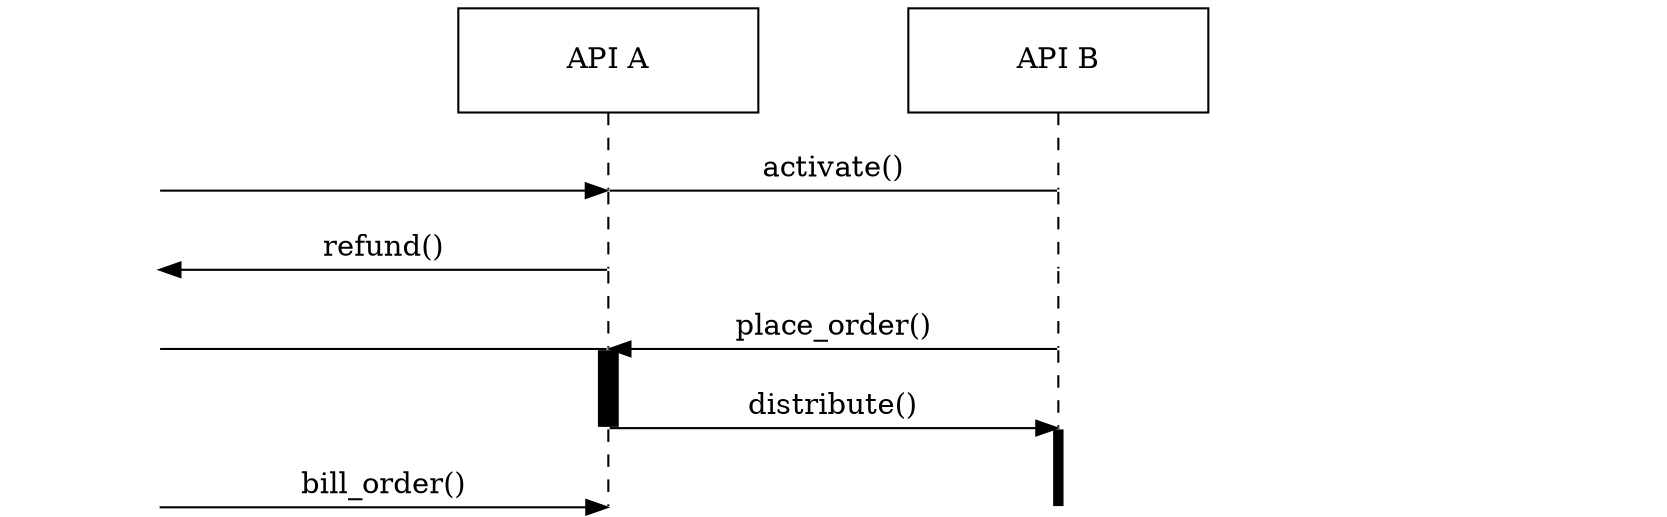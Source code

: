 digraph SEQ_DIAGRAM {
    graph [overlap=true, splines=line, nodesep=1.0, ordering=out];
    edge [arrowhead=none];
    node [shape=none, width=0, height=0, label=""];

    {
        rank=same;
        node[shape=rectangle, height=0.7, width=2];
        ext_a[style=invis];
        api_a[label="API A"];
        api_b[label="API B"];
        ext_b[style=invis];
    }
    // Draw vertical lines
    {
        edge [style=dashed, weight=6];
        api_a -> a1 ;
        a2 -> a3;
        a3 -> a4 [penwidth=10, style=solid];
        a4 -> a5;
    }
    {
        edge [style=dashed, weight=6];
        api_b -> b1;
        b2 -> b3 -> b4;
        b4 -> b5 [penwidth=5; style=solid];
    }
    {
        edge [style=invis, weight=6];
        ext_a -> c1 -> c2 -> c3 -> c4 -> c5;
    }
    {
        edge [style=invis, weight=6];
        ext_b -> d1 -> d2 -> d3 -> d4 -> d5;
    }
    // Draws activations
    { rank=same; a1 -> b1 [label="activate()"]; c1 -> a1 [arrowhead=normal]; }
    { edge [style=dashed, weight=6]; a1->a2; b1->b2; } 
    { rank=same; a2 -> b2 [style=invis]; c2 -> a2 [label="refund()", arrowhead=normal, dir=back]; }
    { rank=same; a3 -> b3 [arrowhead=normal, dir=back, label="place_order()"]; c3 -> a3; }
    { rank=same; a4 -> b4 [label="distribute()", arrowhead=normal]; }
    { rank=same; a5 -> b5 [style=invis]; c5 -> a5 [label="bill_order()", arrowhead=normal]; }
}

